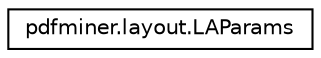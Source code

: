 digraph "Graphical Class Hierarchy"
{
 // LATEX_PDF_SIZE
  edge [fontname="Helvetica",fontsize="10",labelfontname="Helvetica",labelfontsize="10"];
  node [fontname="Helvetica",fontsize="10",shape=record];
  rankdir="LR";
  Node0 [label="pdfminer.layout.LAParams",height=0.2,width=0.4,color="black", fillcolor="white", style="filled",URL="$classpdfminer_1_1layout_1_1LAParams.html",tooltip=" "];
}
